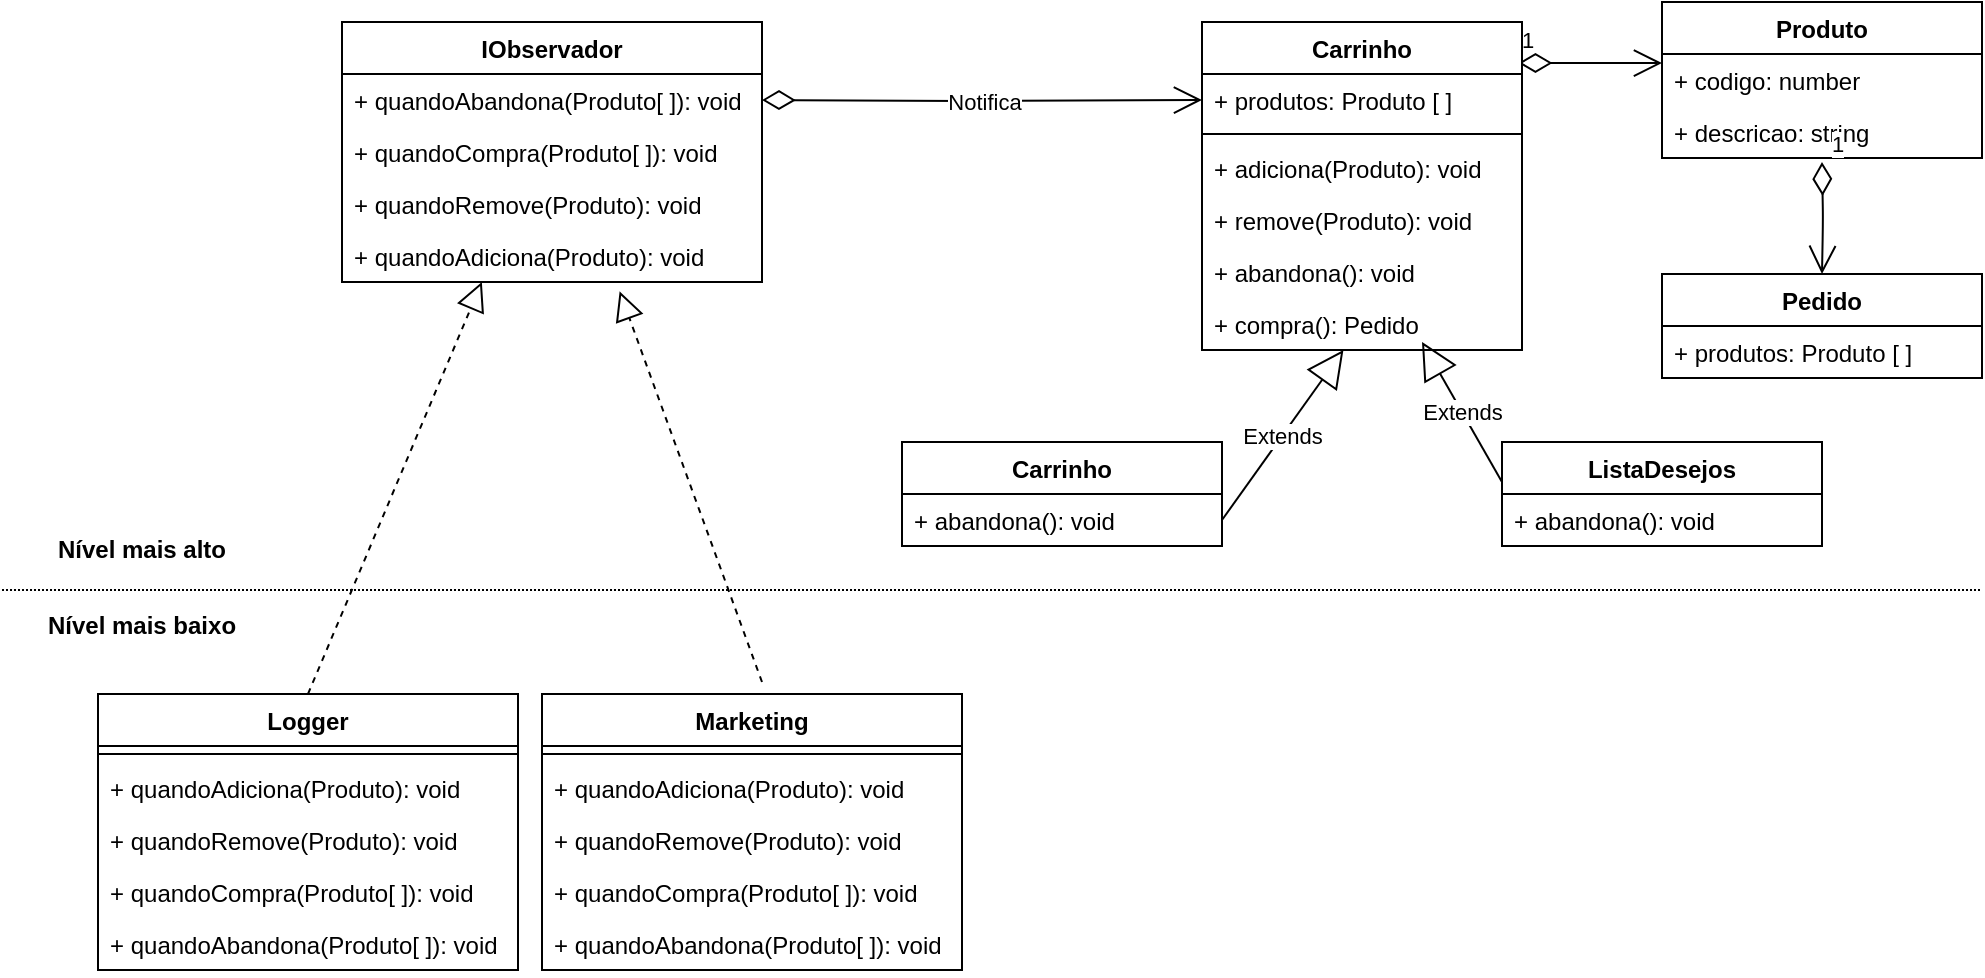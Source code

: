 <mxfile version="13.8.5" type="github">
  <diagram id="2kCRDFUwxtf_5Fmj9jrn" name="Page-1">
    <mxGraphModel dx="920" dy="473" grid="1" gridSize="10" guides="1" tooltips="1" connect="1" arrows="1" fold="1" page="1" pageScale="1" pageWidth="1100" pageHeight="600" math="0" shadow="0">
      <root>
        <mxCell id="0" />
        <mxCell id="1" parent="0" />
        <mxCell id="i8tHs8VNy3ANWFrHOgjr-1" value="IObservador" style="swimlane;fontStyle=1;align=center;verticalAlign=top;childLayout=stackLayout;horizontal=1;startSize=26;horizontalStack=0;resizeParent=1;resizeParentMax=0;resizeLast=0;collapsible=1;marginBottom=0;" parent="1" vertex="1">
          <mxGeometry x="260" y="50" width="210" height="130" as="geometry" />
        </mxCell>
        <mxCell id="8o-GzvRx6LfEdR_IBOxN-38" value="+ quandoAbandona(Produto[ ]): void" style="text;strokeColor=none;fillColor=none;align=left;verticalAlign=top;spacingLeft=4;spacingRight=4;overflow=hidden;rotatable=0;points=[[0,0.5],[1,0.5]];portConstraint=eastwest;" vertex="1" parent="i8tHs8VNy3ANWFrHOgjr-1">
          <mxGeometry y="26" width="210" height="26" as="geometry" />
        </mxCell>
        <mxCell id="8o-GzvRx6LfEdR_IBOxN-37" value="+ quandoCompra(Produto[ ]): void" style="text;strokeColor=none;fillColor=none;align=left;verticalAlign=top;spacingLeft=4;spacingRight=4;overflow=hidden;rotatable=0;points=[[0,0.5],[1,0.5]];portConstraint=eastwest;" vertex="1" parent="i8tHs8VNy3ANWFrHOgjr-1">
          <mxGeometry y="52" width="210" height="26" as="geometry" />
        </mxCell>
        <mxCell id="8o-GzvRx6LfEdR_IBOxN-36" value="+ quandoRemove(Produto): void" style="text;strokeColor=none;fillColor=none;align=left;verticalAlign=top;spacingLeft=4;spacingRight=4;overflow=hidden;rotatable=0;points=[[0,0.5],[1,0.5]];portConstraint=eastwest;" vertex="1" parent="i8tHs8VNy3ANWFrHOgjr-1">
          <mxGeometry y="78" width="210" height="26" as="geometry" />
        </mxCell>
        <mxCell id="8o-GzvRx6LfEdR_IBOxN-35" value="+ quandoAdiciona(Produto): void" style="text;strokeColor=none;fillColor=none;align=left;verticalAlign=top;spacingLeft=4;spacingRight=4;overflow=hidden;rotatable=0;points=[[0,0.5],[1,0.5]];portConstraint=eastwest;" vertex="1" parent="i8tHs8VNy3ANWFrHOgjr-1">
          <mxGeometry y="104" width="210" height="26" as="geometry" />
        </mxCell>
        <mxCell id="i8tHs8VNy3ANWFrHOgjr-5" value="Produto" style="swimlane;fontStyle=1;align=center;verticalAlign=top;childLayout=stackLayout;horizontal=1;startSize=26;horizontalStack=0;resizeParent=1;resizeParentMax=0;resizeLast=0;collapsible=1;marginBottom=0;" parent="1" vertex="1">
          <mxGeometry x="920" y="40" width="160" height="78" as="geometry" />
        </mxCell>
        <mxCell id="i8tHs8VNy3ANWFrHOgjr-6" value="+ codigo: number" style="text;strokeColor=none;fillColor=none;align=left;verticalAlign=top;spacingLeft=4;spacingRight=4;overflow=hidden;rotatable=0;points=[[0,0.5],[1,0.5]];portConstraint=eastwest;" parent="i8tHs8VNy3ANWFrHOgjr-5" vertex="1">
          <mxGeometry y="26" width="160" height="26" as="geometry" />
        </mxCell>
        <mxCell id="i8tHs8VNy3ANWFrHOgjr-9" value="+ descricao: string" style="text;strokeColor=none;fillColor=none;align=left;verticalAlign=top;spacingLeft=4;spacingRight=4;overflow=hidden;rotatable=0;points=[[0,0.5],[1,0.5]];portConstraint=eastwest;" parent="i8tHs8VNy3ANWFrHOgjr-5" vertex="1">
          <mxGeometry y="52" width="160" height="26" as="geometry" />
        </mxCell>
        <mxCell id="i8tHs8VNy3ANWFrHOgjr-14" value="ListaDesejos" style="swimlane;fontStyle=1;align=center;verticalAlign=top;childLayout=stackLayout;horizontal=1;startSize=26;horizontalStack=0;resizeParent=1;resizeParentMax=0;resizeLast=0;collapsible=1;marginBottom=0;" parent="1" vertex="1">
          <mxGeometry x="840" y="260" width="160" height="52" as="geometry" />
        </mxCell>
        <mxCell id="i8tHs8VNy3ANWFrHOgjr-15" value="+ abandona(): void" style="text;strokeColor=none;fillColor=none;align=left;verticalAlign=top;spacingLeft=4;spacingRight=4;overflow=hidden;rotatable=0;points=[[0,0.5],[1,0.5]];portConstraint=eastwest;" parent="i8tHs8VNy3ANWFrHOgjr-14" vertex="1">
          <mxGeometry y="26" width="160" height="26" as="geometry" />
        </mxCell>
        <mxCell id="i8tHs8VNy3ANWFrHOgjr-25" value="" style="line;strokeWidth=1;fillColor=none;align=left;verticalAlign=middle;spacingTop=-1;spacingLeft=3;spacingRight=3;rotatable=0;labelPosition=right;points=[];portConstraint=eastwest;dashed=1;dashPattern=1 1;" parent="1" vertex="1">
          <mxGeometry x="90" y="330" width="990" height="8" as="geometry" />
        </mxCell>
        <mxCell id="i8tHs8VNy3ANWFrHOgjr-28" value="Nível mais alto" style="text;align=center;fontStyle=1;verticalAlign=middle;spacingLeft=3;spacingRight=3;strokeColor=none;rotatable=0;points=[[0,0.5],[1,0.5]];portConstraint=eastwest;dashed=1;dashPattern=1 1;" parent="1" vertex="1">
          <mxGeometry x="120" y="300" width="80" height="26" as="geometry" />
        </mxCell>
        <mxCell id="i8tHs8VNy3ANWFrHOgjr-29" value="Nível mais baixo" style="text;align=center;fontStyle=1;verticalAlign=middle;spacingLeft=3;spacingRight=3;strokeColor=none;rotatable=0;points=[[0,0.5],[1,0.5]];portConstraint=eastwest;dashed=1;dashPattern=1 1;" parent="1" vertex="1">
          <mxGeometry x="120" y="338" width="80" height="26" as="geometry" />
        </mxCell>
        <mxCell id="i8tHs8VNy3ANWFrHOgjr-55" value="Marketing" style="swimlane;fontStyle=1;align=center;verticalAlign=top;childLayout=stackLayout;horizontal=1;startSize=26;horizontalStack=0;resizeParent=1;resizeParentMax=0;resizeLast=0;collapsible=1;marginBottom=0;" parent="1" vertex="1">
          <mxGeometry x="360" y="386" width="210" height="138" as="geometry" />
        </mxCell>
        <mxCell id="i8tHs8VNy3ANWFrHOgjr-56" value="" style="line;strokeWidth=1;fillColor=none;align=left;verticalAlign=middle;spacingTop=-1;spacingLeft=3;spacingRight=3;rotatable=0;labelPosition=right;points=[];portConstraint=eastwest;" parent="i8tHs8VNy3ANWFrHOgjr-55" vertex="1">
          <mxGeometry y="26" width="210" height="8" as="geometry" />
        </mxCell>
        <mxCell id="i8tHs8VNy3ANWFrHOgjr-57" value="+ quandoAdiciona(Produto): void" style="text;strokeColor=none;fillColor=none;align=left;verticalAlign=top;spacingLeft=4;spacingRight=4;overflow=hidden;rotatable=0;points=[[0,0.5],[1,0.5]];portConstraint=eastwest;" parent="i8tHs8VNy3ANWFrHOgjr-55" vertex="1">
          <mxGeometry y="34" width="210" height="26" as="geometry" />
        </mxCell>
        <mxCell id="i8tHs8VNy3ANWFrHOgjr-58" value="+ quandoRemove(Produto): void" style="text;strokeColor=none;fillColor=none;align=left;verticalAlign=top;spacingLeft=4;spacingRight=4;overflow=hidden;rotatable=0;points=[[0,0.5],[1,0.5]];portConstraint=eastwest;" parent="i8tHs8VNy3ANWFrHOgjr-55" vertex="1">
          <mxGeometry y="60" width="210" height="26" as="geometry" />
        </mxCell>
        <mxCell id="i8tHs8VNy3ANWFrHOgjr-59" value="+ quandoCompra(Produto[ ]): void" style="text;strokeColor=none;fillColor=none;align=left;verticalAlign=top;spacingLeft=4;spacingRight=4;overflow=hidden;rotatable=0;points=[[0,0.5],[1,0.5]];portConstraint=eastwest;" parent="i8tHs8VNy3ANWFrHOgjr-55" vertex="1">
          <mxGeometry y="86" width="210" height="26" as="geometry" />
        </mxCell>
        <mxCell id="i8tHs8VNy3ANWFrHOgjr-60" value="+ quandoAbandona(Produto[ ]): void" style="text;strokeColor=none;fillColor=none;align=left;verticalAlign=top;spacingLeft=4;spacingRight=4;overflow=hidden;rotatable=0;points=[[0,0.5],[1,0.5]];portConstraint=eastwest;" parent="i8tHs8VNy3ANWFrHOgjr-55" vertex="1">
          <mxGeometry y="112" width="210" height="26" as="geometry" />
        </mxCell>
        <mxCell id="8o-GzvRx6LfEdR_IBOxN-1" value="Pedido" style="swimlane;fontStyle=1;align=center;verticalAlign=top;childLayout=stackLayout;horizontal=1;startSize=26;horizontalStack=0;resizeParent=1;resizeParentMax=0;resizeLast=0;collapsible=1;marginBottom=0;" vertex="1" parent="1">
          <mxGeometry x="920" y="176" width="160" height="52" as="geometry" />
        </mxCell>
        <mxCell id="8o-GzvRx6LfEdR_IBOxN-2" value="+ produtos: Produto [ ]" style="text;strokeColor=none;fillColor=none;align=left;verticalAlign=top;spacingLeft=4;spacingRight=4;overflow=hidden;rotatable=0;points=[[0,0.5],[1,0.5]];portConstraint=eastwest;" vertex="1" parent="8o-GzvRx6LfEdR_IBOxN-1">
          <mxGeometry y="26" width="160" height="26" as="geometry" />
        </mxCell>
        <mxCell id="8o-GzvRx6LfEdR_IBOxN-3" value="Carrinho" style="swimlane;fontStyle=1;align=center;verticalAlign=top;childLayout=stackLayout;horizontal=1;startSize=26;horizontalStack=0;resizeParent=1;resizeParentMax=0;resizeLast=0;collapsible=1;marginBottom=0;" vertex="1" parent="1">
          <mxGeometry x="540" y="260" width="160" height="52" as="geometry" />
        </mxCell>
        <mxCell id="8o-GzvRx6LfEdR_IBOxN-4" value="+ abandona(): void" style="text;strokeColor=none;fillColor=none;align=left;verticalAlign=top;spacingLeft=4;spacingRight=4;overflow=hidden;rotatable=0;points=[[0,0.5],[1,0.5]];portConstraint=eastwest;" vertex="1" parent="8o-GzvRx6LfEdR_IBOxN-3">
          <mxGeometry y="26" width="160" height="26" as="geometry" />
        </mxCell>
        <mxCell id="8o-GzvRx6LfEdR_IBOxN-8" value="Extends" style="endArrow=block;endSize=16;endFill=0;html=1;exitX=1;exitY=0.5;exitDx=0;exitDy=0;" edge="1" parent="1" source="8o-GzvRx6LfEdR_IBOxN-4" target="8o-GzvRx6LfEdR_IBOxN-19">
          <mxGeometry width="160" relative="1" as="geometry">
            <mxPoint x="640" y="210" as="sourcePoint" />
            <mxPoint x="800" y="210" as="targetPoint" />
          </mxGeometry>
        </mxCell>
        <mxCell id="8o-GzvRx6LfEdR_IBOxN-9" value="Extends" style="endArrow=block;endSize=16;endFill=0;html=1;exitX=0;exitY=-0.231;exitDx=0;exitDy=0;exitPerimeter=0;" edge="1" parent="1" source="i8tHs8VNy3ANWFrHOgjr-15">
          <mxGeometry width="160" relative="1" as="geometry">
            <mxPoint x="640" y="210" as="sourcePoint" />
            <mxPoint x="800" y="210" as="targetPoint" />
          </mxGeometry>
        </mxCell>
        <mxCell id="8o-GzvRx6LfEdR_IBOxN-10" value="1" style="endArrow=open;html=1;endSize=12;startArrow=diamondThin;startSize=14;startFill=0;edgeStyle=orthogonalEdgeStyle;align=left;verticalAlign=bottom;entryX=0;entryY=0.174;entryDx=0;entryDy=0;entryPerimeter=0;exitX=0.989;exitY=0.125;exitDx=0;exitDy=0;exitPerimeter=0;" edge="1" parent="1" source="8o-GzvRx6LfEdR_IBOxN-13" target="i8tHs8VNy3ANWFrHOgjr-6">
          <mxGeometry x="-1" y="3" relative="1" as="geometry">
            <mxPoint x="471.12" y="80.524" as="sourcePoint" />
            <mxPoint x="800" y="210" as="targetPoint" />
          </mxGeometry>
        </mxCell>
        <mxCell id="8o-GzvRx6LfEdR_IBOxN-11" value="1" style="endArrow=open;html=1;endSize=12;startArrow=diamondThin;startSize=14;startFill=0;edgeStyle=orthogonalEdgeStyle;align=left;verticalAlign=bottom;entryX=0.5;entryY=0;entryDx=0;entryDy=0;" edge="1" parent="1" target="8o-GzvRx6LfEdR_IBOxN-1">
          <mxGeometry x="-1" y="3" relative="1" as="geometry">
            <mxPoint x="1000" y="120" as="sourcePoint" />
            <mxPoint x="1000" y="150" as="targetPoint" />
          </mxGeometry>
        </mxCell>
        <mxCell id="8o-GzvRx6LfEdR_IBOxN-13" value="Carrinho" style="swimlane;fontStyle=1;align=center;verticalAlign=top;childLayout=stackLayout;horizontal=1;startSize=26;horizontalStack=0;resizeParent=1;resizeParentMax=0;resizeLast=0;collapsible=1;marginBottom=0;" vertex="1" parent="1">
          <mxGeometry x="690" y="50" width="160" height="164" as="geometry" />
        </mxCell>
        <mxCell id="8o-GzvRx6LfEdR_IBOxN-14" value="+ produtos: Produto [ ]" style="text;strokeColor=none;fillColor=none;align=left;verticalAlign=top;spacingLeft=4;spacingRight=4;overflow=hidden;rotatable=0;points=[[0,0.5],[1,0.5]];portConstraint=eastwest;" vertex="1" parent="8o-GzvRx6LfEdR_IBOxN-13">
          <mxGeometry y="26" width="160" height="26" as="geometry" />
        </mxCell>
        <mxCell id="8o-GzvRx6LfEdR_IBOxN-15" value="" style="line;strokeWidth=1;fillColor=none;align=left;verticalAlign=middle;spacingTop=-1;spacingLeft=3;spacingRight=3;rotatable=0;labelPosition=right;points=[];portConstraint=eastwest;" vertex="1" parent="8o-GzvRx6LfEdR_IBOxN-13">
          <mxGeometry y="52" width="160" height="8" as="geometry" />
        </mxCell>
        <mxCell id="8o-GzvRx6LfEdR_IBOxN-16" value="+ adiciona(Produto): void" style="text;strokeColor=none;fillColor=none;align=left;verticalAlign=top;spacingLeft=4;spacingRight=4;overflow=hidden;rotatable=0;points=[[0,0.5],[1,0.5]];portConstraint=eastwest;" vertex="1" parent="8o-GzvRx6LfEdR_IBOxN-13">
          <mxGeometry y="60" width="160" height="26" as="geometry" />
        </mxCell>
        <mxCell id="8o-GzvRx6LfEdR_IBOxN-17" value="+ remove(Produto): void" style="text;strokeColor=none;fillColor=none;align=left;verticalAlign=top;spacingLeft=4;spacingRight=4;overflow=hidden;rotatable=0;points=[[0,0.5],[1,0.5]];portConstraint=eastwest;" vertex="1" parent="8o-GzvRx6LfEdR_IBOxN-13">
          <mxGeometry y="86" width="160" height="26" as="geometry" />
        </mxCell>
        <mxCell id="8o-GzvRx6LfEdR_IBOxN-18" value="+ abandona(): void" style="text;strokeColor=none;fillColor=none;align=left;verticalAlign=top;spacingLeft=4;spacingRight=4;overflow=hidden;rotatable=0;points=[[0,0.5],[1,0.5]];portConstraint=eastwest;" vertex="1" parent="8o-GzvRx6LfEdR_IBOxN-13">
          <mxGeometry y="112" width="160" height="26" as="geometry" />
        </mxCell>
        <mxCell id="8o-GzvRx6LfEdR_IBOxN-19" value="+ compra(): Pedido" style="text;strokeColor=none;fillColor=none;align=left;verticalAlign=top;spacingLeft=4;spacingRight=4;overflow=hidden;rotatable=0;points=[[0,0.5],[1,0.5]];portConstraint=eastwest;" vertex="1" parent="8o-GzvRx6LfEdR_IBOxN-13">
          <mxGeometry y="138" width="160" height="26" as="geometry" />
        </mxCell>
        <mxCell id="8o-GzvRx6LfEdR_IBOxN-25" value="Notifica" style="endArrow=open;html=1;endSize=12;startArrow=diamondThin;startSize=14;startFill=0;edgeStyle=orthogonalEdgeStyle;entryX=0;entryY=0.5;entryDx=0;entryDy=0;exitX=1;exitY=0.5;exitDx=0;exitDy=0;" edge="1" parent="1" target="8o-GzvRx6LfEdR_IBOxN-14">
          <mxGeometry relative="1" as="geometry">
            <mxPoint x="470" y="89" as="sourcePoint" />
            <mxPoint x="580" y="210" as="targetPoint" />
          </mxGeometry>
        </mxCell>
        <mxCell id="8o-GzvRx6LfEdR_IBOxN-28" value="Logger" style="swimlane;fontStyle=1;align=center;verticalAlign=top;childLayout=stackLayout;horizontal=1;startSize=26;horizontalStack=0;resizeParent=1;resizeParentMax=0;resizeLast=0;collapsible=1;marginBottom=0;" vertex="1" parent="1">
          <mxGeometry x="138" y="386" width="210" height="138" as="geometry" />
        </mxCell>
        <mxCell id="8o-GzvRx6LfEdR_IBOxN-29" value="" style="line;strokeWidth=1;fillColor=none;align=left;verticalAlign=middle;spacingTop=-1;spacingLeft=3;spacingRight=3;rotatable=0;labelPosition=right;points=[];portConstraint=eastwest;" vertex="1" parent="8o-GzvRx6LfEdR_IBOxN-28">
          <mxGeometry y="26" width="210" height="8" as="geometry" />
        </mxCell>
        <mxCell id="8o-GzvRx6LfEdR_IBOxN-30" value="+ quandoAdiciona(Produto): void" style="text;strokeColor=none;fillColor=none;align=left;verticalAlign=top;spacingLeft=4;spacingRight=4;overflow=hidden;rotatable=0;points=[[0,0.5],[1,0.5]];portConstraint=eastwest;" vertex="1" parent="8o-GzvRx6LfEdR_IBOxN-28">
          <mxGeometry y="34" width="210" height="26" as="geometry" />
        </mxCell>
        <mxCell id="8o-GzvRx6LfEdR_IBOxN-31" value="+ quandoRemove(Produto): void" style="text;strokeColor=none;fillColor=none;align=left;verticalAlign=top;spacingLeft=4;spacingRight=4;overflow=hidden;rotatable=0;points=[[0,0.5],[1,0.5]];portConstraint=eastwest;" vertex="1" parent="8o-GzvRx6LfEdR_IBOxN-28">
          <mxGeometry y="60" width="210" height="26" as="geometry" />
        </mxCell>
        <mxCell id="8o-GzvRx6LfEdR_IBOxN-32" value="+ quandoCompra(Produto[ ]): void" style="text;strokeColor=none;fillColor=none;align=left;verticalAlign=top;spacingLeft=4;spacingRight=4;overflow=hidden;rotatable=0;points=[[0,0.5],[1,0.5]];portConstraint=eastwest;" vertex="1" parent="8o-GzvRx6LfEdR_IBOxN-28">
          <mxGeometry y="86" width="210" height="26" as="geometry" />
        </mxCell>
        <mxCell id="8o-GzvRx6LfEdR_IBOxN-33" value="+ quandoAbandona(Produto[ ]): void" style="text;strokeColor=none;fillColor=none;align=left;verticalAlign=top;spacingLeft=4;spacingRight=4;overflow=hidden;rotatable=0;points=[[0,0.5],[1,0.5]];portConstraint=eastwest;" vertex="1" parent="8o-GzvRx6LfEdR_IBOxN-28">
          <mxGeometry y="112" width="210" height="26" as="geometry" />
        </mxCell>
        <mxCell id="8o-GzvRx6LfEdR_IBOxN-39" value="" style="endArrow=block;dashed=1;endFill=0;endSize=12;html=1;exitX=0.5;exitY=0;exitDx=0;exitDy=0;entryX=0.333;entryY=1;entryDx=0;entryDy=0;entryPerimeter=0;" edge="1" parent="1" source="8o-GzvRx6LfEdR_IBOxN-28" target="8o-GzvRx6LfEdR_IBOxN-35">
          <mxGeometry width="160" relative="1" as="geometry">
            <mxPoint x="390" y="210" as="sourcePoint" />
            <mxPoint x="550" y="210" as="targetPoint" />
          </mxGeometry>
        </mxCell>
        <mxCell id="8o-GzvRx6LfEdR_IBOxN-40" value="" style="endArrow=block;dashed=1;endFill=0;endSize=12;html=1;entryX=0.661;entryY=1.179;entryDx=0;entryDy=0;entryPerimeter=0;" edge="1" parent="1" target="8o-GzvRx6LfEdR_IBOxN-35">
          <mxGeometry width="160" relative="1" as="geometry">
            <mxPoint x="470" y="380" as="sourcePoint" />
            <mxPoint x="550" y="210" as="targetPoint" />
          </mxGeometry>
        </mxCell>
      </root>
    </mxGraphModel>
  </diagram>
</mxfile>
